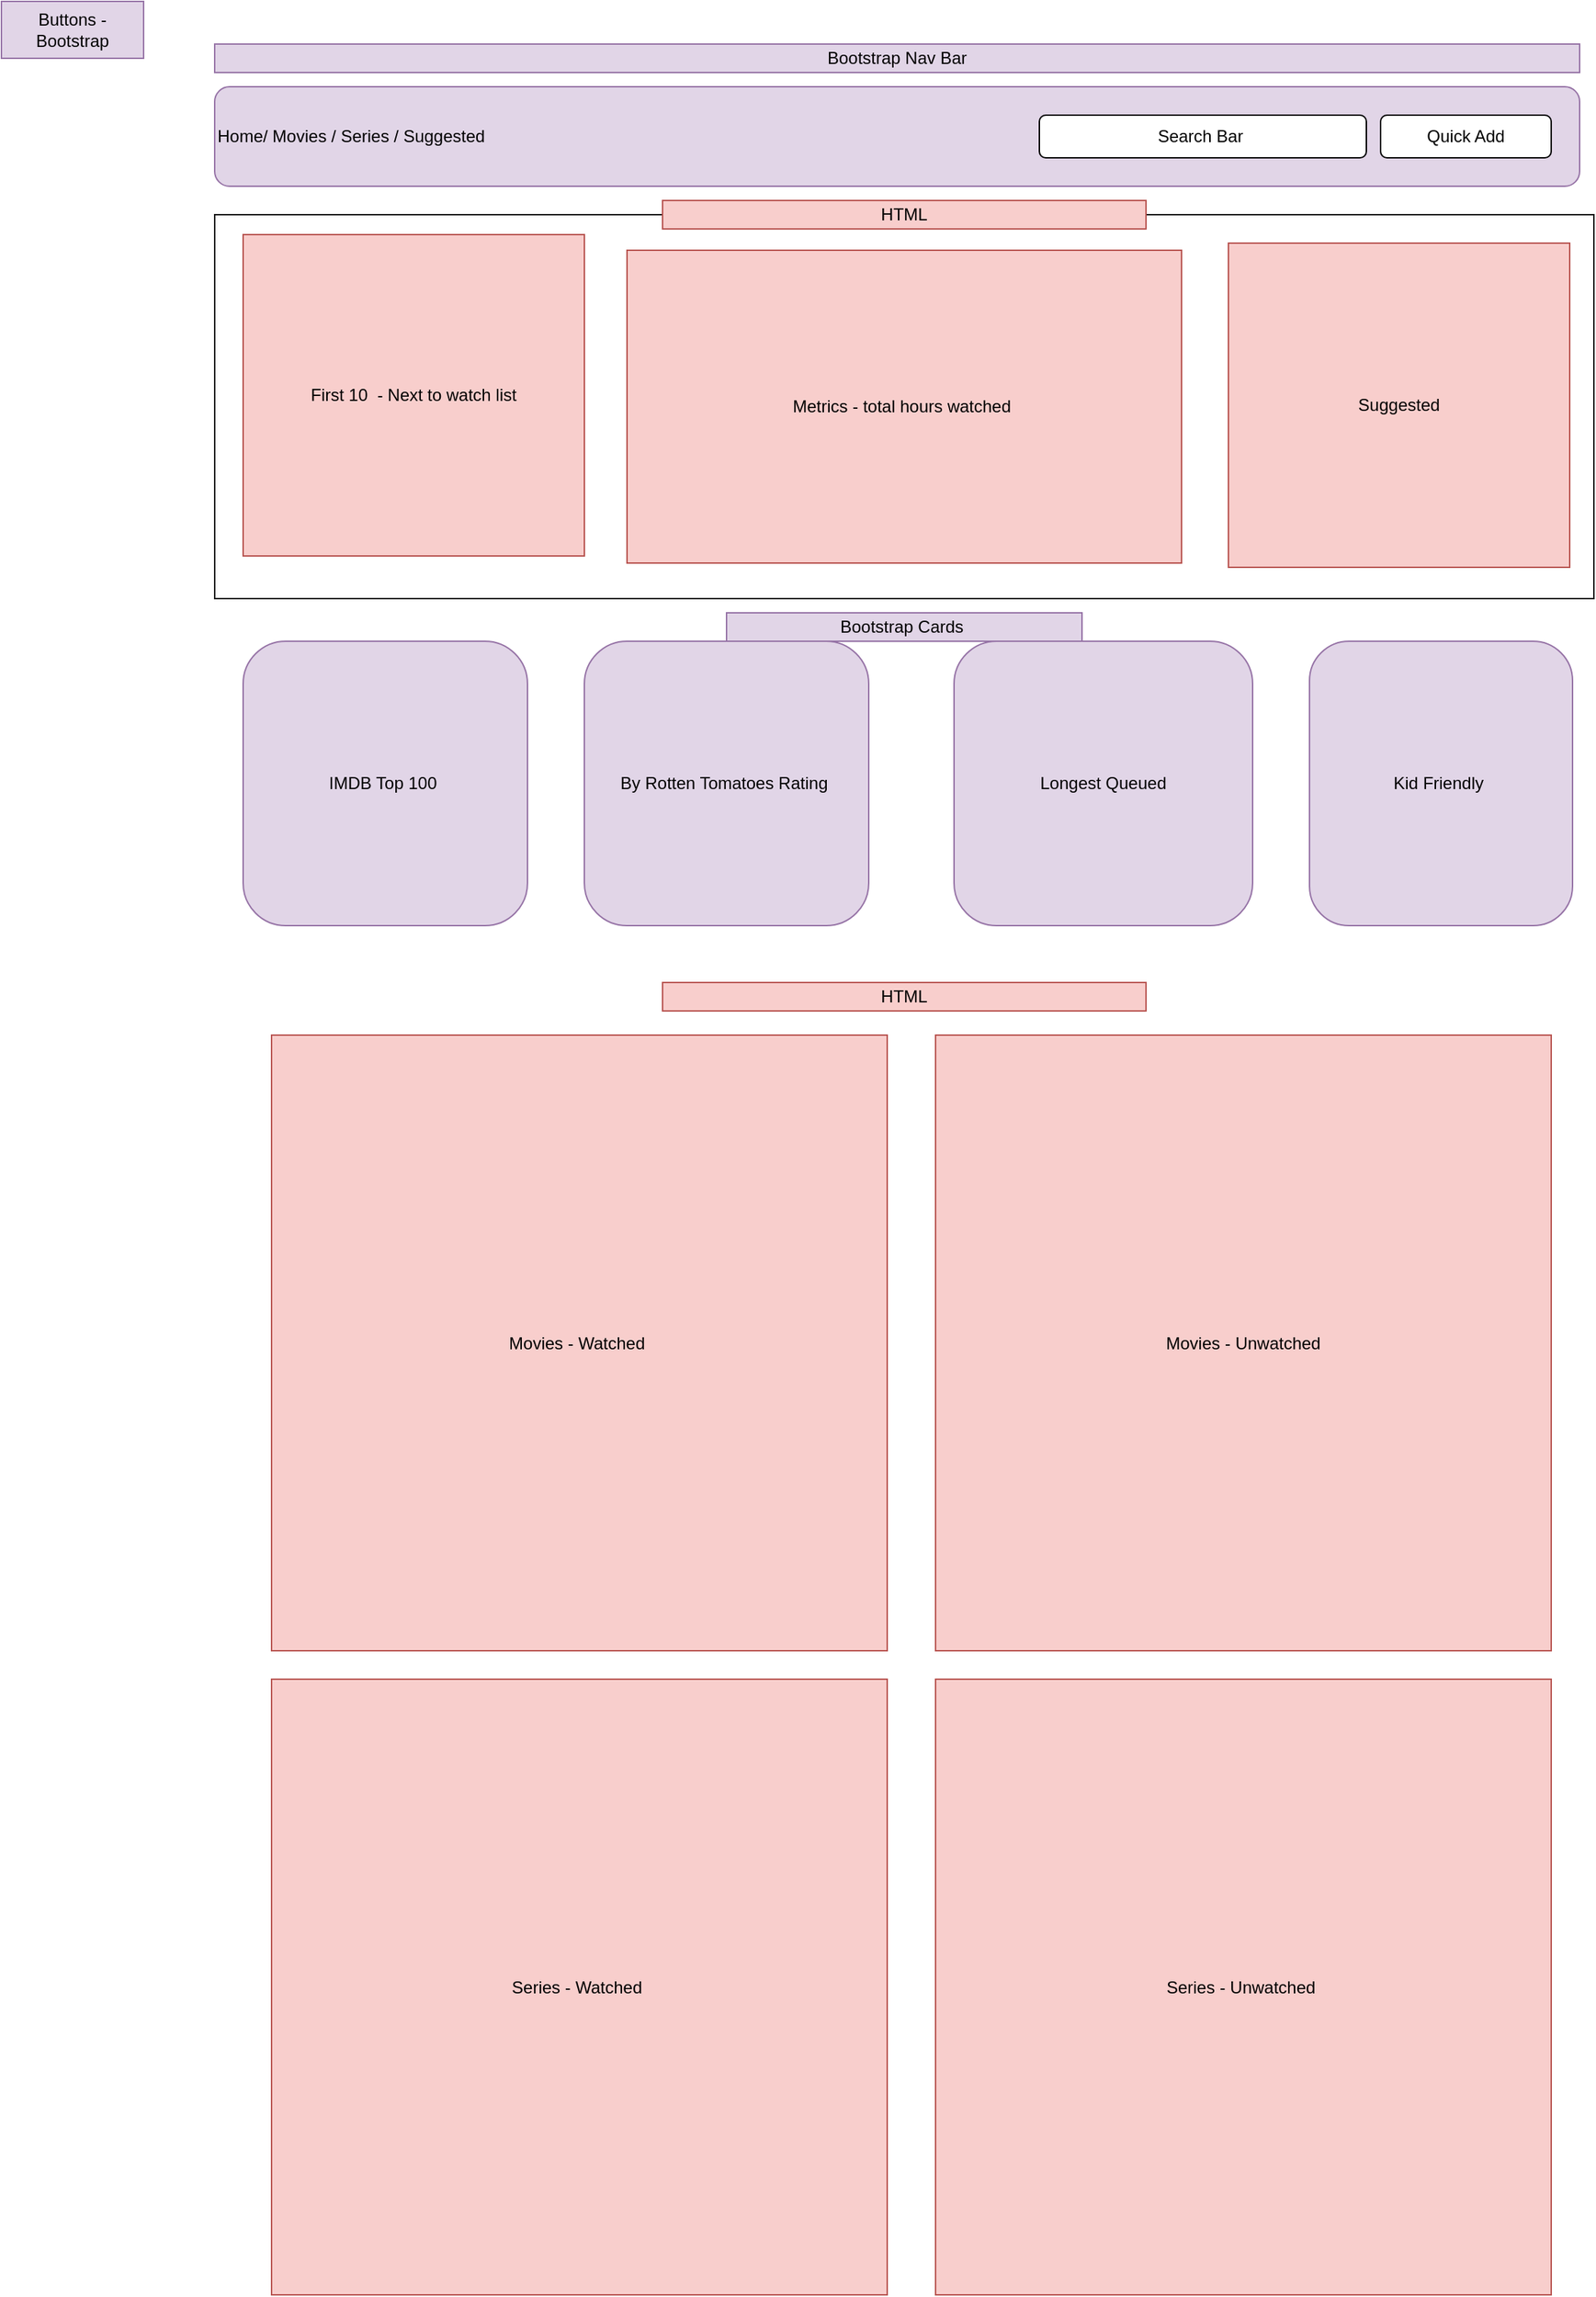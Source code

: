 <mxfile version="13.8.0" type="github">
  <diagram name="Page-1" id="c9db0220-8083-56f3-ca83-edcdcd058819">
    <mxGraphModel dx="1360" dy="685" grid="1" gridSize="10" guides="1" tooltips="1" connect="1" arrows="1" fold="1" page="1" pageScale="1.5" pageWidth="826" pageHeight="1169" background="#ffffff" math="0" shadow="0">
      <root>
        <mxCell id="0" style=";html=1;" />
        <mxCell id="1" style=";html=1;" parent="0" />
        <mxCell id="OOubzRIT-5zcEC0w8VPz-2" value="Home/ Movies / Series / Suggested" style="rounded=1;whiteSpace=wrap;html=1;align=left;fillColor=#e1d5e7;strokeColor=#9673a6;" vertex="1" parent="1">
          <mxGeometry x="160" y="130" width="960" height="70" as="geometry" />
        </mxCell>
        <mxCell id="OOubzRIT-5zcEC0w8VPz-4" value="" style="rounded=0;whiteSpace=wrap;html=1;" vertex="1" parent="1">
          <mxGeometry x="160" y="220" width="970" height="270" as="geometry" />
        </mxCell>
        <mxCell id="OOubzRIT-5zcEC0w8VPz-6" value="By Rotten Tomatoes Rating&amp;nbsp;" style="rounded=1;whiteSpace=wrap;html=1;fillColor=#e1d5e7;strokeColor=#9673a6;" vertex="1" parent="1">
          <mxGeometry x="420" y="520" width="200" height="200" as="geometry" />
        </mxCell>
        <mxCell id="OOubzRIT-5zcEC0w8VPz-7" value="Kid Friendly&amp;nbsp;" style="rounded=1;whiteSpace=wrap;html=1;fillColor=#e1d5e7;strokeColor=#9673a6;" vertex="1" parent="1">
          <mxGeometry x="930" y="520" width="185" height="200" as="geometry" />
        </mxCell>
        <mxCell id="OOubzRIT-5zcEC0w8VPz-10" value="Longest Queued" style="rounded=1;whiteSpace=wrap;html=1;fillColor=#e1d5e7;strokeColor=#9673a6;" vertex="1" parent="1">
          <mxGeometry x="680" y="520" width="210" height="200" as="geometry" />
        </mxCell>
        <mxCell id="OOubzRIT-5zcEC0w8VPz-11" value="IMDB Top 100&amp;nbsp;" style="rounded=1;whiteSpace=wrap;html=1;fillColor=#e1d5e7;strokeColor=#9673a6;" vertex="1" parent="1">
          <mxGeometry x="180" y="520" width="200" height="200" as="geometry" />
        </mxCell>
        <mxCell id="OOubzRIT-5zcEC0w8VPz-12" value="Search Bar&amp;nbsp;" style="rounded=1;whiteSpace=wrap;html=1;" vertex="1" parent="1">
          <mxGeometry x="740" y="150" width="230" height="30" as="geometry" />
        </mxCell>
        <mxCell id="OOubzRIT-5zcEC0w8VPz-13" value="Quick Add" style="rounded=1;whiteSpace=wrap;html=1;" vertex="1" parent="1">
          <mxGeometry x="980" y="150" width="120" height="30" as="geometry" />
        </mxCell>
        <mxCell id="OOubzRIT-5zcEC0w8VPz-16" value="First 10&amp;nbsp; - Next to watch list" style="text;html=1;strokeColor=#b85450;fillColor=#f8cecc;align=center;verticalAlign=middle;whiteSpace=wrap;rounded=0;" vertex="1" parent="1">
          <mxGeometry x="180" y="234" width="240" height="226" as="geometry" />
        </mxCell>
        <mxCell id="OOubzRIT-5zcEC0w8VPz-17" value="Bootstrap Nav Bar" style="text;html=1;strokeColor=#9673a6;fillColor=#e1d5e7;align=center;verticalAlign=middle;whiteSpace=wrap;rounded=0;" vertex="1" parent="1">
          <mxGeometry x="160" y="100" width="960" height="20" as="geometry" />
        </mxCell>
        <mxCell id="OOubzRIT-5zcEC0w8VPz-18" value="Metrics - total hours watched&amp;nbsp;" style="text;html=1;strokeColor=#b85450;fillColor=#f8cecc;align=center;verticalAlign=middle;whiteSpace=wrap;rounded=0;" vertex="1" parent="1">
          <mxGeometry x="450" y="245" width="390" height="220" as="geometry" />
        </mxCell>
        <mxCell id="OOubzRIT-5zcEC0w8VPz-24" value="Bootstrap Cards&amp;nbsp;" style="text;html=1;strokeColor=#9673a6;fillColor=#e1d5e7;align=center;verticalAlign=middle;whiteSpace=wrap;rounded=0;" vertex="1" parent="1">
          <mxGeometry x="520" y="500" width="250" height="20" as="geometry" />
        </mxCell>
        <mxCell id="OOubzRIT-5zcEC0w8VPz-25" value="HTML" style="text;html=1;strokeColor=#b85450;fillColor=#f8cecc;align=center;verticalAlign=middle;whiteSpace=wrap;rounded=0;" vertex="1" parent="1">
          <mxGeometry x="475" y="210" width="340" height="20" as="geometry" />
        </mxCell>
        <mxCell id="OOubzRIT-5zcEC0w8VPz-26" value="Movies - Watched&amp;nbsp;" style="whiteSpace=wrap;html=1;aspect=fixed;fillColor=#f8cecc;strokeColor=#b85450;" vertex="1" parent="1">
          <mxGeometry x="200" y="797" width="433" height="433" as="geometry" />
        </mxCell>
        <mxCell id="OOubzRIT-5zcEC0w8VPz-27" value="Series - Watched&amp;nbsp;" style="whiteSpace=wrap;html=1;aspect=fixed;fillColor=#f8cecc;strokeColor=#b85450;" vertex="1" parent="1">
          <mxGeometry x="200" y="1250" width="433" height="433" as="geometry" />
        </mxCell>
        <mxCell id="OOubzRIT-5zcEC0w8VPz-29" value="Movies - Unwatched" style="whiteSpace=wrap;html=1;aspect=fixed;fillColor=#f8cecc;strokeColor=#b85450;" vertex="1" parent="1">
          <mxGeometry x="667" y="797" width="433" height="433" as="geometry" />
        </mxCell>
        <mxCell id="OOubzRIT-5zcEC0w8VPz-30" value="Series - Unwatched&amp;nbsp;" style="whiteSpace=wrap;html=1;aspect=fixed;fillColor=#f8cecc;strokeColor=#b85450;" vertex="1" parent="1">
          <mxGeometry x="667" y="1250" width="433" height="433" as="geometry" />
        </mxCell>
        <mxCell id="OOubzRIT-5zcEC0w8VPz-33" value="Suggested" style="text;html=1;strokeColor=#b85450;fillColor=#f8cecc;align=center;verticalAlign=middle;whiteSpace=wrap;rounded=0;" vertex="1" parent="1">
          <mxGeometry x="873" y="240" width="240" height="228" as="geometry" />
        </mxCell>
        <mxCell id="OOubzRIT-5zcEC0w8VPz-34" value="HTML" style="text;html=1;strokeColor=#b85450;fillColor=#f8cecc;align=center;verticalAlign=middle;whiteSpace=wrap;rounded=0;" vertex="1" parent="1">
          <mxGeometry x="475" y="760" width="340" height="20" as="geometry" />
        </mxCell>
        <mxCell id="OOubzRIT-5zcEC0w8VPz-37" value="Buttons - Bootstrap" style="text;html=1;strokeColor=#9673a6;fillColor=#e1d5e7;align=center;verticalAlign=middle;whiteSpace=wrap;rounded=0;" vertex="1" parent="1">
          <mxGeometry x="10" y="70" width="100" height="40" as="geometry" />
        </mxCell>
      </root>
    </mxGraphModel>
  </diagram>
</mxfile>
